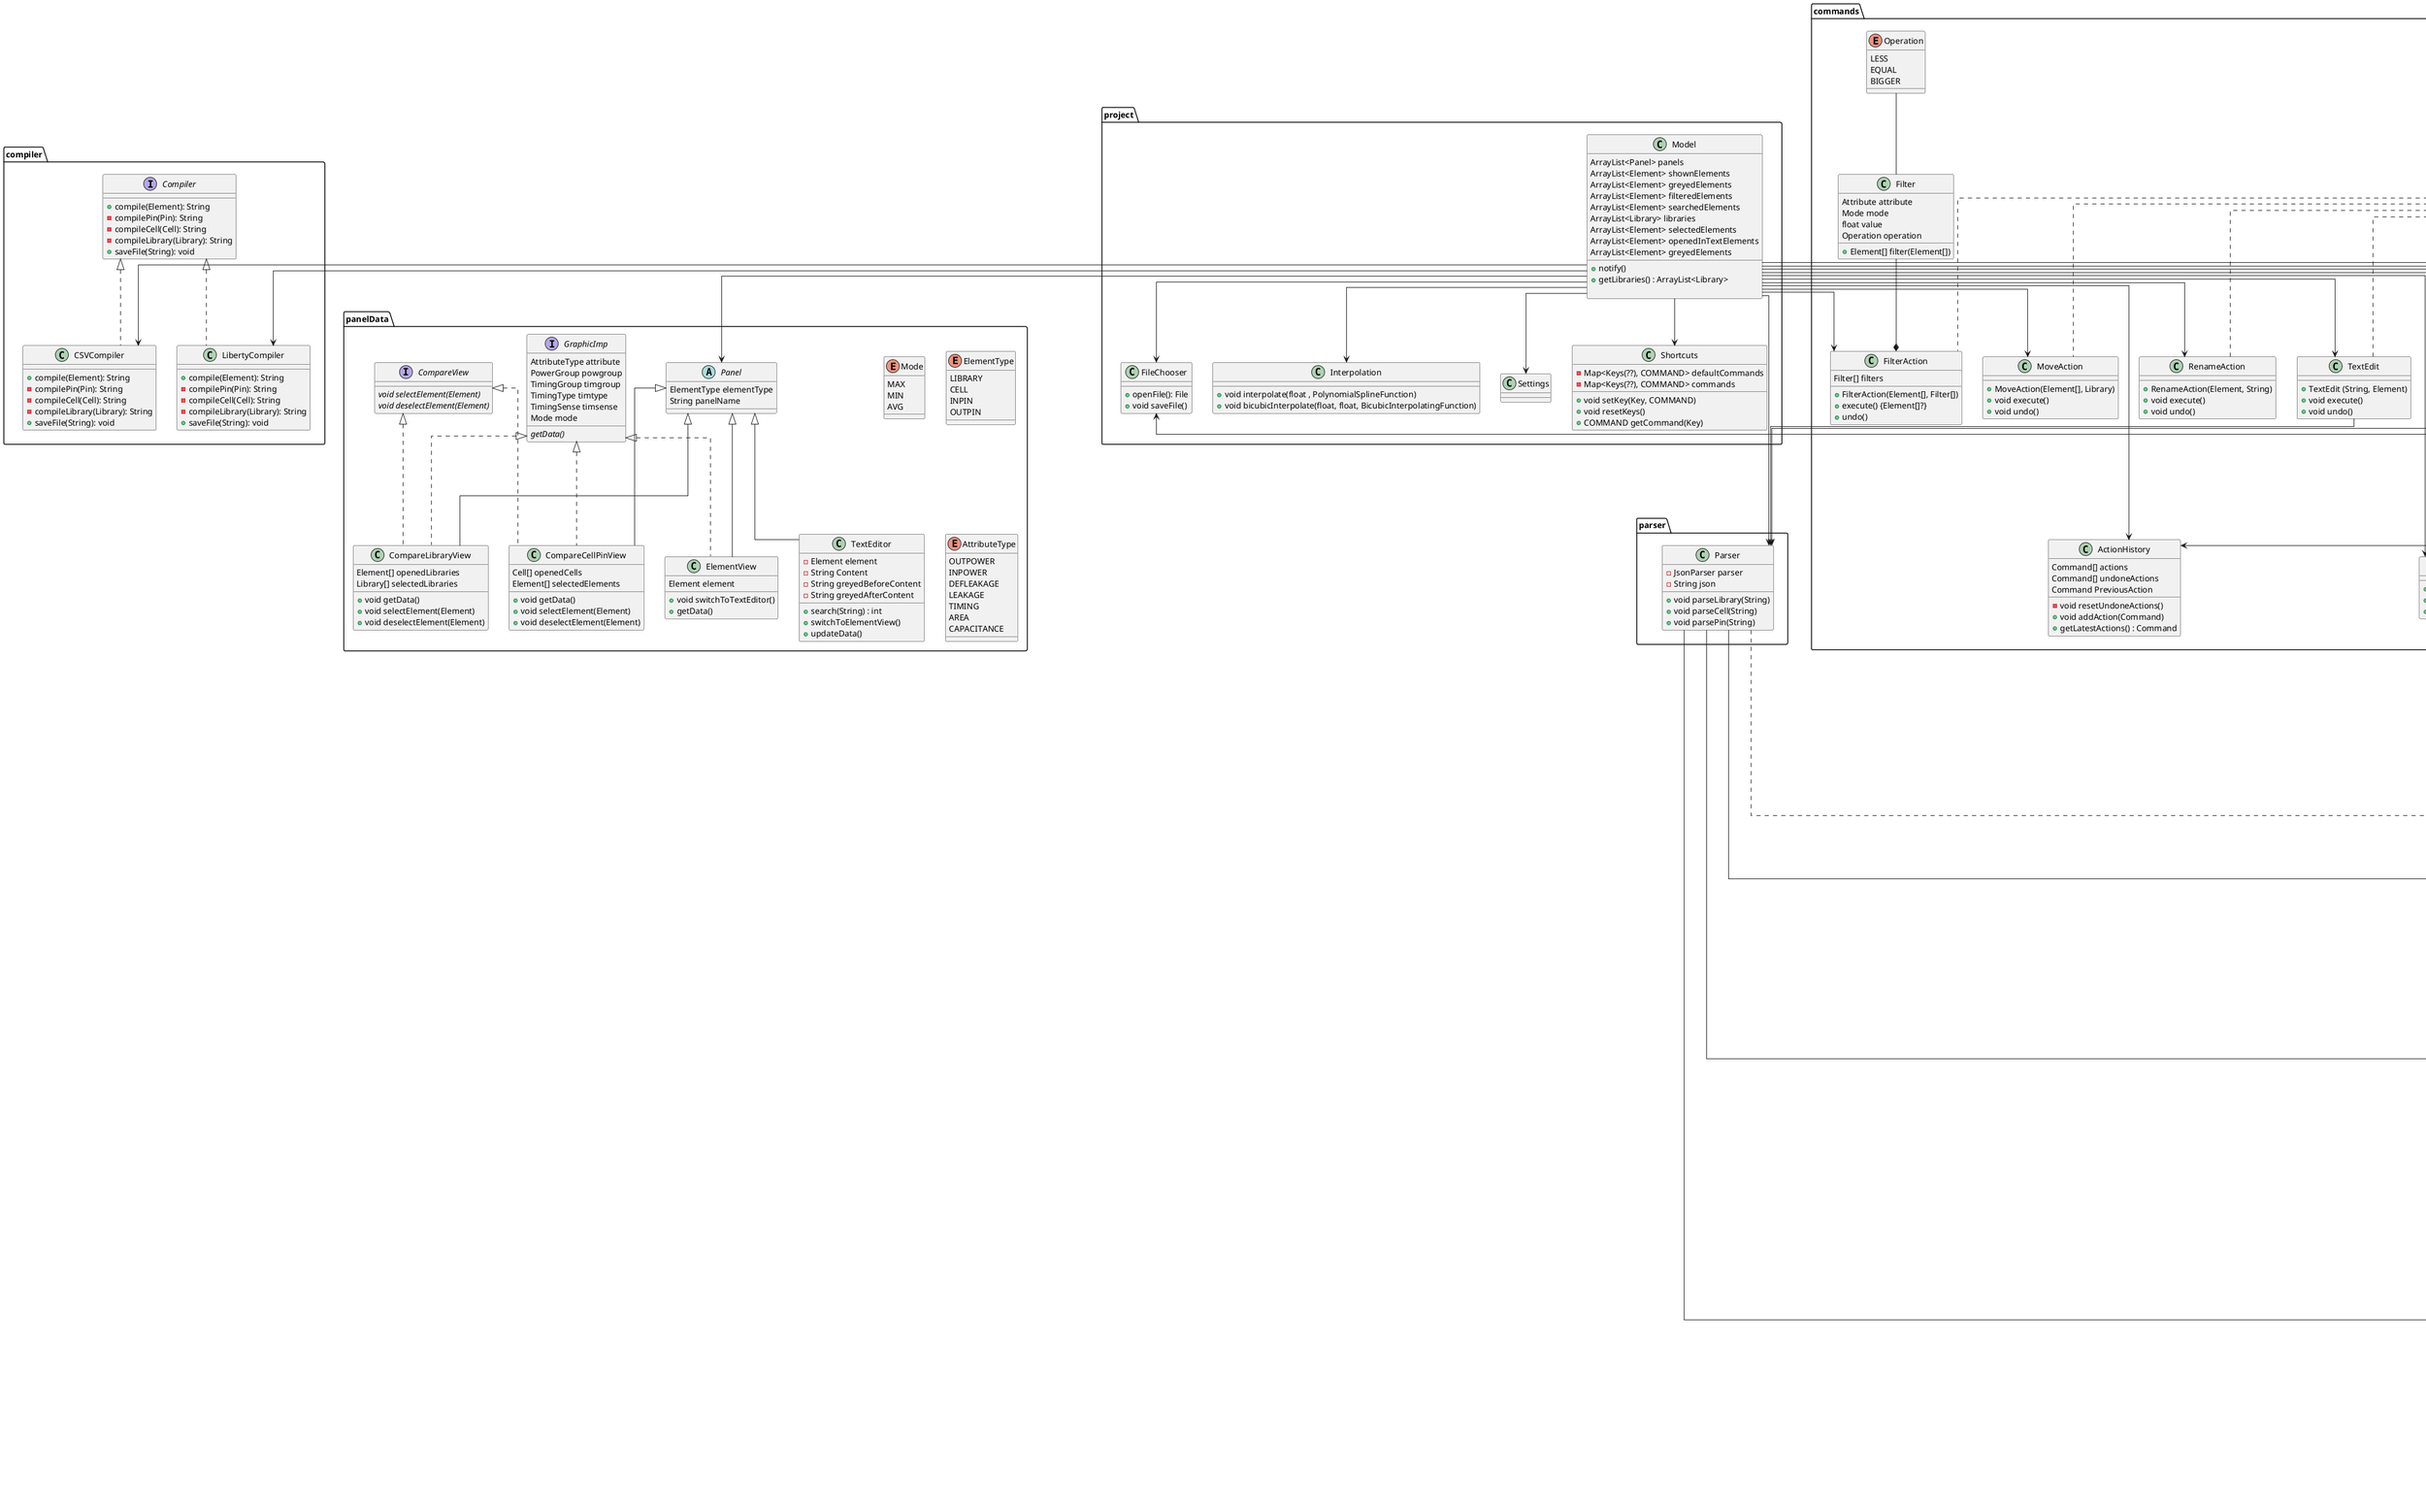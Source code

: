 @startuml Hallo
skinparam linetype ortho
!startsub DIAGRAM
package panelData{
    enum Mode{
        MAX
        MIN
        AVG
    }
    enum ElementType {
        LIBRARY
        CELL
        INPIN
        OUTPIN
    }
    enum AttributeType{
        OUTPOWER
        INPOWER
        DEFLEAKAGE
        LEAKAGE
        TIMING
        AREA
        CAPACITANCE
    }
    abstract class Panel{
        ElementType elementType
        String panelName
    }
    class TextEditor extends Panel{
        - Element element
        - String Content
        - String greyedBeforeContent
        - String greyedAfterContent
        __
        + search(String) : int
        + switchToElementView()
        + updateData()
    }
    interface GraphicImp{
        AttributeType attribute
        PowerGroup powgroup
        TimingGroup timgroup
        TimingType timtype
        TimingSense timsense
        Mode mode
        __
        {abstract} getData()
    }
    interface CompareView{
        __
        {abstract} void selectElement(Element)
        {abstract} void deselectElement(Element)
    }
    class CompareLibraryView extends Panel implements GraphicImp, CompareView{
        Element[] openedLibraries
        Library[] selectedLibraries
        __
        + void getData()
        + void selectElement(Element)
        + void deselectElement(Element)
    }
    class CompareCellPinView extends Panel implements GraphicImp, CompareView{
        Cell[] openedCells
        Element[] selectedElements
        __
        + void getData()
        + void selectElement(Element)
        + void deselectElement(Element)
    }
    class ElementView extends Panel implements GraphicImp{
        Element element
        __
        + void switchToTextEditor()
        + getData()
    }
}
package element{
    class Stat {
        -float min 
        -float max
        -float avg
        -float median
    }
    package attribute {
        abstract class Attribute{ 
            __
            # void calculate()
            + void scale(int)
        }
        enum TimingSense {
        POSITIVE
        NEGATIVE
        NON
        }
        enum TimingType {
        COMBINATIONAL
        COMBRISE
        COMBFALL
        TSDISABLE
        TSENABLE
        TSDISABLERISE
        TSDISABLEFALL
        TSENABLERISE
        TSENABLEFALL
        }
        enum TimingGroup {
        CELLRISE
        CELLFALL
        FALLTRANSITION
        RISETRANSITION
        }
        enum PowerGroup {
        RISEPOWER
        FALLPOWER
        POWER
        }
        class Timing implements Attribute {
            -TimingSense timsense
            -TimingType timtype
            -TimingGroup timgroup
            -float[][] values
            -InputPin relatedPin
            -Stat stats
            __
            + void calculate()
        }
        class InputPower implements Attribute {
            -PowerGroup powgroup
            -float[] values
            -Stat stats
            __
            + void calculate()
        }
        class OutputPower implements Attribute {
            -PowerGroup powgroup 
            -float[][] values
            -InputPin relatedPin
            -Stat stats
            __
            + void calculate()
        }
        class Leakage implements Attribute {
            float[] values
            -Stat stats
            __
            + void calculate()
        }
    }
    abstract class Element{
        - String name
        __
        + {abstract} void calculate()
        + getName() : String
        + {static} compare(Element, Element) : int
    }
    
    class Library{
        - List<TimingSense> availableTimSen
        - List<TimingGroup> availableTimGr
        - List<TimingType> availableTimType
        - List<PowerGroup> availableOutputPower
        - List<PowerGroup> availableInputPower
        - float[] index1
        - float[] index2
        - String path
        - String[] fileData
        - Cell[] cells
        - float averageDefaultLeakage
        - Map<Sense<Group<Type, Stat>>> timingStat
        - Map<Group, Stat> inPowerStat
        - Map<Group, Stat> outPowerStat
        __
        + void calculateLeakage()
        + void calculateInPow()
        + void calculateOutPow()
        + void calculateTiming()
        + getPath() : String
        + void setPath(String)
    }
    class Cell{
        - List<TimingSense> availableTimSen
        - List<TimingGroup> availableTimGr
        - List<TimingType> availableTimType
        - List<PowerGroup> availableOutputPower
        - List<PowerGroup> availableInputPower
        - Library parentLibrary
        - InputPin[] inPins
        - OutputPin[] outPins
        - Leakage[] leakages
        - Map<Sense<Group<Type, Stat>>> timingStat
        - Map<Group, Stat> inPowerStat
        - Map<Group, Stat> outPowerStat
        __
        + void calculateLeakage()
        + void calculateInPow()
        + void calculateOutPow()
        + void calculateTiming()
        + getName() : String
        + void setName(String)
        
    }
    abstract class Pin{
        - Cell parentCell
        - float capacitance
        - List<PowerGroup> availablePower
        __
        + getName() : String
        + void setName(String)
        
    }
    class InputPin{
        - InputPower[] inputPowers
        __
        + void calculatePower()
    }
    class OutputPin{
        - List<TimingSense> availableTimSen
        - List<TimingGroup> availableTimGr
        - List<TimingType> availableTimType
        - OutputPower[] outputPowers
        - Timing[] timings
        __
        + void calculatePower()
        + void calculateTiming()
    }
}


package exceptions{
    interface Exception
    class InvalidComparisonException
    class InvalidFileFormatException
    class ExceedingFileSizeException
}
package commands{
    interface Command{
        __
        # void execute()
        # void undo()
    }
    class ActionHistory{
        Command[] actions
        Command[] undoneActions
        Command PreviousAction
        __
        - void resetUndoneActions()
        + void addAction(Command)
        + getLatestActions() : Command
    }
    class CreateLibrary implements Command{
        __
        + CreateLibrary(String)
        + void execute()
        + void undo()
    }
    class Scale implements Command{
        __
        + Scale(Attribute, float)
        + void execute()
        + void undo()
    }
    class ElementSearchAction implements Command{
        __
        + SearchAction(String, Element[])
        + execute() {Element[]???}
        + undo()
    }
    class EditorSearchAction implements Command{
        __
        + SearchAction(String, String)
        + execute() 
        + undo()
    }
    class FilterAction implements Command{
        Filter[] filters
        __
        + FilterAction(Element[], Filter[])
        + execute() {Element[]?}
        + undo()
    }
    class TextEdit implements Command{
        __
        + TextEdit (String, Element)
        + void execute()
        + void undo()
    }
    class UndoAction implements Command{
        __
        + UndoAction()
        + void execute()
        + coid undo()
    }
    class MergeAction implements Command{
        __
        + MergeAction(Library[])
        + void execute()
        + void undo ()
    }
    class DeleteAction implements Command{
        __
        + DeleteAction(Cell)
        + void execute()
        + void undo()
    }
    class RemoveAction implements Command{
        __
        + RemoveAction(Library)
        + void execute()
        + void undo()
    }
    class MoveAction implements Command{
        __
        + MoveAction(Element[], Library)
        + void execute()
        + void undo()
    }
    class RenameAction implements Command{
        __
        + RenameAction(Element, String)
        + void execute()
        + void undo()
    }
    enum Operation{
        LESS
        EQUAL
        BIGGER
    }
    class Filter{
        Attribute attribute
        Mode mode
        float value
        Operation operation
        __
        + Element[] filter(Element[])
    }
    
    class OpenFileAction implements Command {
        __
        + OpenFileAction()
        + void execute()
        + void undo()
    }
    OpenFileAction -- RemoveAction
    /'class SelectStatAction implements Command{
        __
        + SelectStatAction(String)
        + void execute()
        + void undo()
    }
    class SelectDropdownAction implements Command {
        + SelectDropdownAction(String)
        + void execute()
        + void undo()
    }
    class SelectCompareAction implements Command {
        + SelectCompareAction(Element)
        + void execute()
        + void undo()
    }
    '/
}


package parser{ 
    class Parser {
    - JsonParser parser
    - String json
    __
    + void parseLibrary(String)
    + void parseCell(String)
    + void parsePin(String)
    }
}
package compiler {
    interface Compiler{
    + compile(Element): String
    - compilePin(Pin): String
    - compileCell(Cell): String
    - compileLibrary(Library): String
    + saveFile(String): void
    }
    class CSVCompiler implements Compiler{
    __
    + compile(Element): String
    - compilePin(Pin): String
    - compileCell(Cell): String
    - compileLibrary(Library): String
    + saveFile(String): void
    }
    class LibertyCompiler implements Compiler{
    + compile(Element): String
    - compilePin(Pin): String
    - compileCell(Cell): String
    - compileLibrary(Library): String
    + saveFile(String): void
    }
}

package project {
    class Model {
    ArrayList<Panel> panels
    ArrayList<Element> shownElements
    ArrayList<Element> greyedElements
    ArrayList<Element> filteredElements
    ArrayList<Element> searchedElements
    ArrayList<Library> libraries
    ArrayList<Element> selectedElements
    ArrayList<Element> openedInTextElements
    ArrayList<Element> greyedElements
    __
    + notify()
    + getLibraries() : ArrayList<Library>

    }
    class FileChooser{
    + openFile(): File
    + void saveFile()
    }
    class Interpolation{
        __
        + void interpolate(float , PolynomialSplineFunction)
        + void bicubicInterpolate(float, float, BicubicInterpolatingFunction)
    }

    class Settings
    class Shortcuts{
    - Map<Keys(??), COMMAND> defaultCommands
    - Map<Keys(??), COMMAND> commands
    __
    + void setKey(Key, COMMAND)
    + void resetKeys()
    + COMMAND getCommand(Key)
    }
}
Model --> Interpolation
Model --> Settings
Model --> Shortcuts
Model --> FileChooser
Model --> Parser
Model --> Panel
MergeAction ..> Library :  <<creates>> 
Parser ..> Library: <<creates>>
Model --> MergeAction
Model --> FilterAction
Model --> UndoAction
Model --> RenameAction
Model --> DeleteAction
Model --> TextEdit
Model --> MoveAction
Model --> RemoveAction
Model --> LibertyCompiler
Model --> CSVCompiler
Model --> ActionHistory
Model --> OpenFileAction
TextEdit --> Parser
Parser --> Library
Parser --> Cell
Parser --> Pin
/'SelectDropdownAction --> Attribute
SelectStatAction --> Attribute '/
OpenFileAction --> FileChooser
OpenFileAction --> Parser
UndoAction --> ActionHistory
Filter --* FilterAction
Element <|-- Library
Element <|-- Cell
Element <|-- Pin
Pin <|-- InputPin
Pin <|-- OutputPin
Operation -- Filter
TimingSense -- Timing
TimingType -- Timing
TimingGroup -- Timing
PowerGroup -- OutputPower
PowerGroup -- InputPower
Library *-- Cell
Cell *-- Pin
Exception --> InvalidComparisonException 
Exception --> InvalidFileFormatException
Exception --> ExceedingFileSizeException
!endsub


/' alignment1 '/
/'
Controller -[hidden]-> project
commands -[hidden]> project
project -[hidden]> exceptions
parser -[hidden]> element
commands -[hidden]-> compiler
PowerGroup -[hidden]> Attribute
commands -[hidden]> compiler
'/


/' alignment2 '/
/'
Controller -[hidden]> project
project -[hidden]> compiler
compiler -[hidden]-> parser
parser -[hidden]> element
project-[hidden]> commands
'/


/' alignment3 '/

Controller -[hidden]-> model
project -[hidden]> compiler
compiler -[hidden]-> parser
parser -[hidden]> element
project-[hidden]> commands
@enduml
